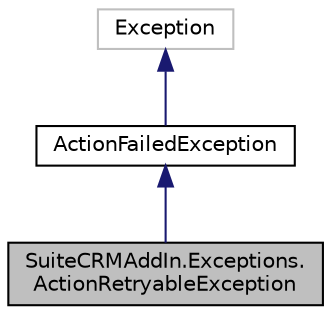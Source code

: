 digraph "SuiteCRMAddIn.Exceptions.ActionRetryableException"
{
  edge [fontname="Helvetica",fontsize="10",labelfontname="Helvetica",labelfontsize="10"];
  node [fontname="Helvetica",fontsize="10",shape=record];
  Node3 [label="SuiteCRMAddIn.Exceptions.\lActionRetryableException",height=0.2,width=0.4,color="black", fillcolor="grey75", style="filled", fontcolor="black"];
  Node4 -> Node3 [dir="back",color="midnightblue",fontsize="10",style="solid",fontname="Helvetica"];
  Node4 [label="ActionFailedException",height=0.2,width=0.4,color="black", fillcolor="white", style="filled",URL="$class_suite_c_r_m_add_in_1_1_exceptions_1_1_action_failed_exception.html",tooltip="An exception thrown if an action failed. "];
  Node5 -> Node4 [dir="back",color="midnightblue",fontsize="10",style="solid",fontname="Helvetica"];
  Node5 [label="Exception",height=0.2,width=0.4,color="grey75", fillcolor="white", style="filled"];
}
